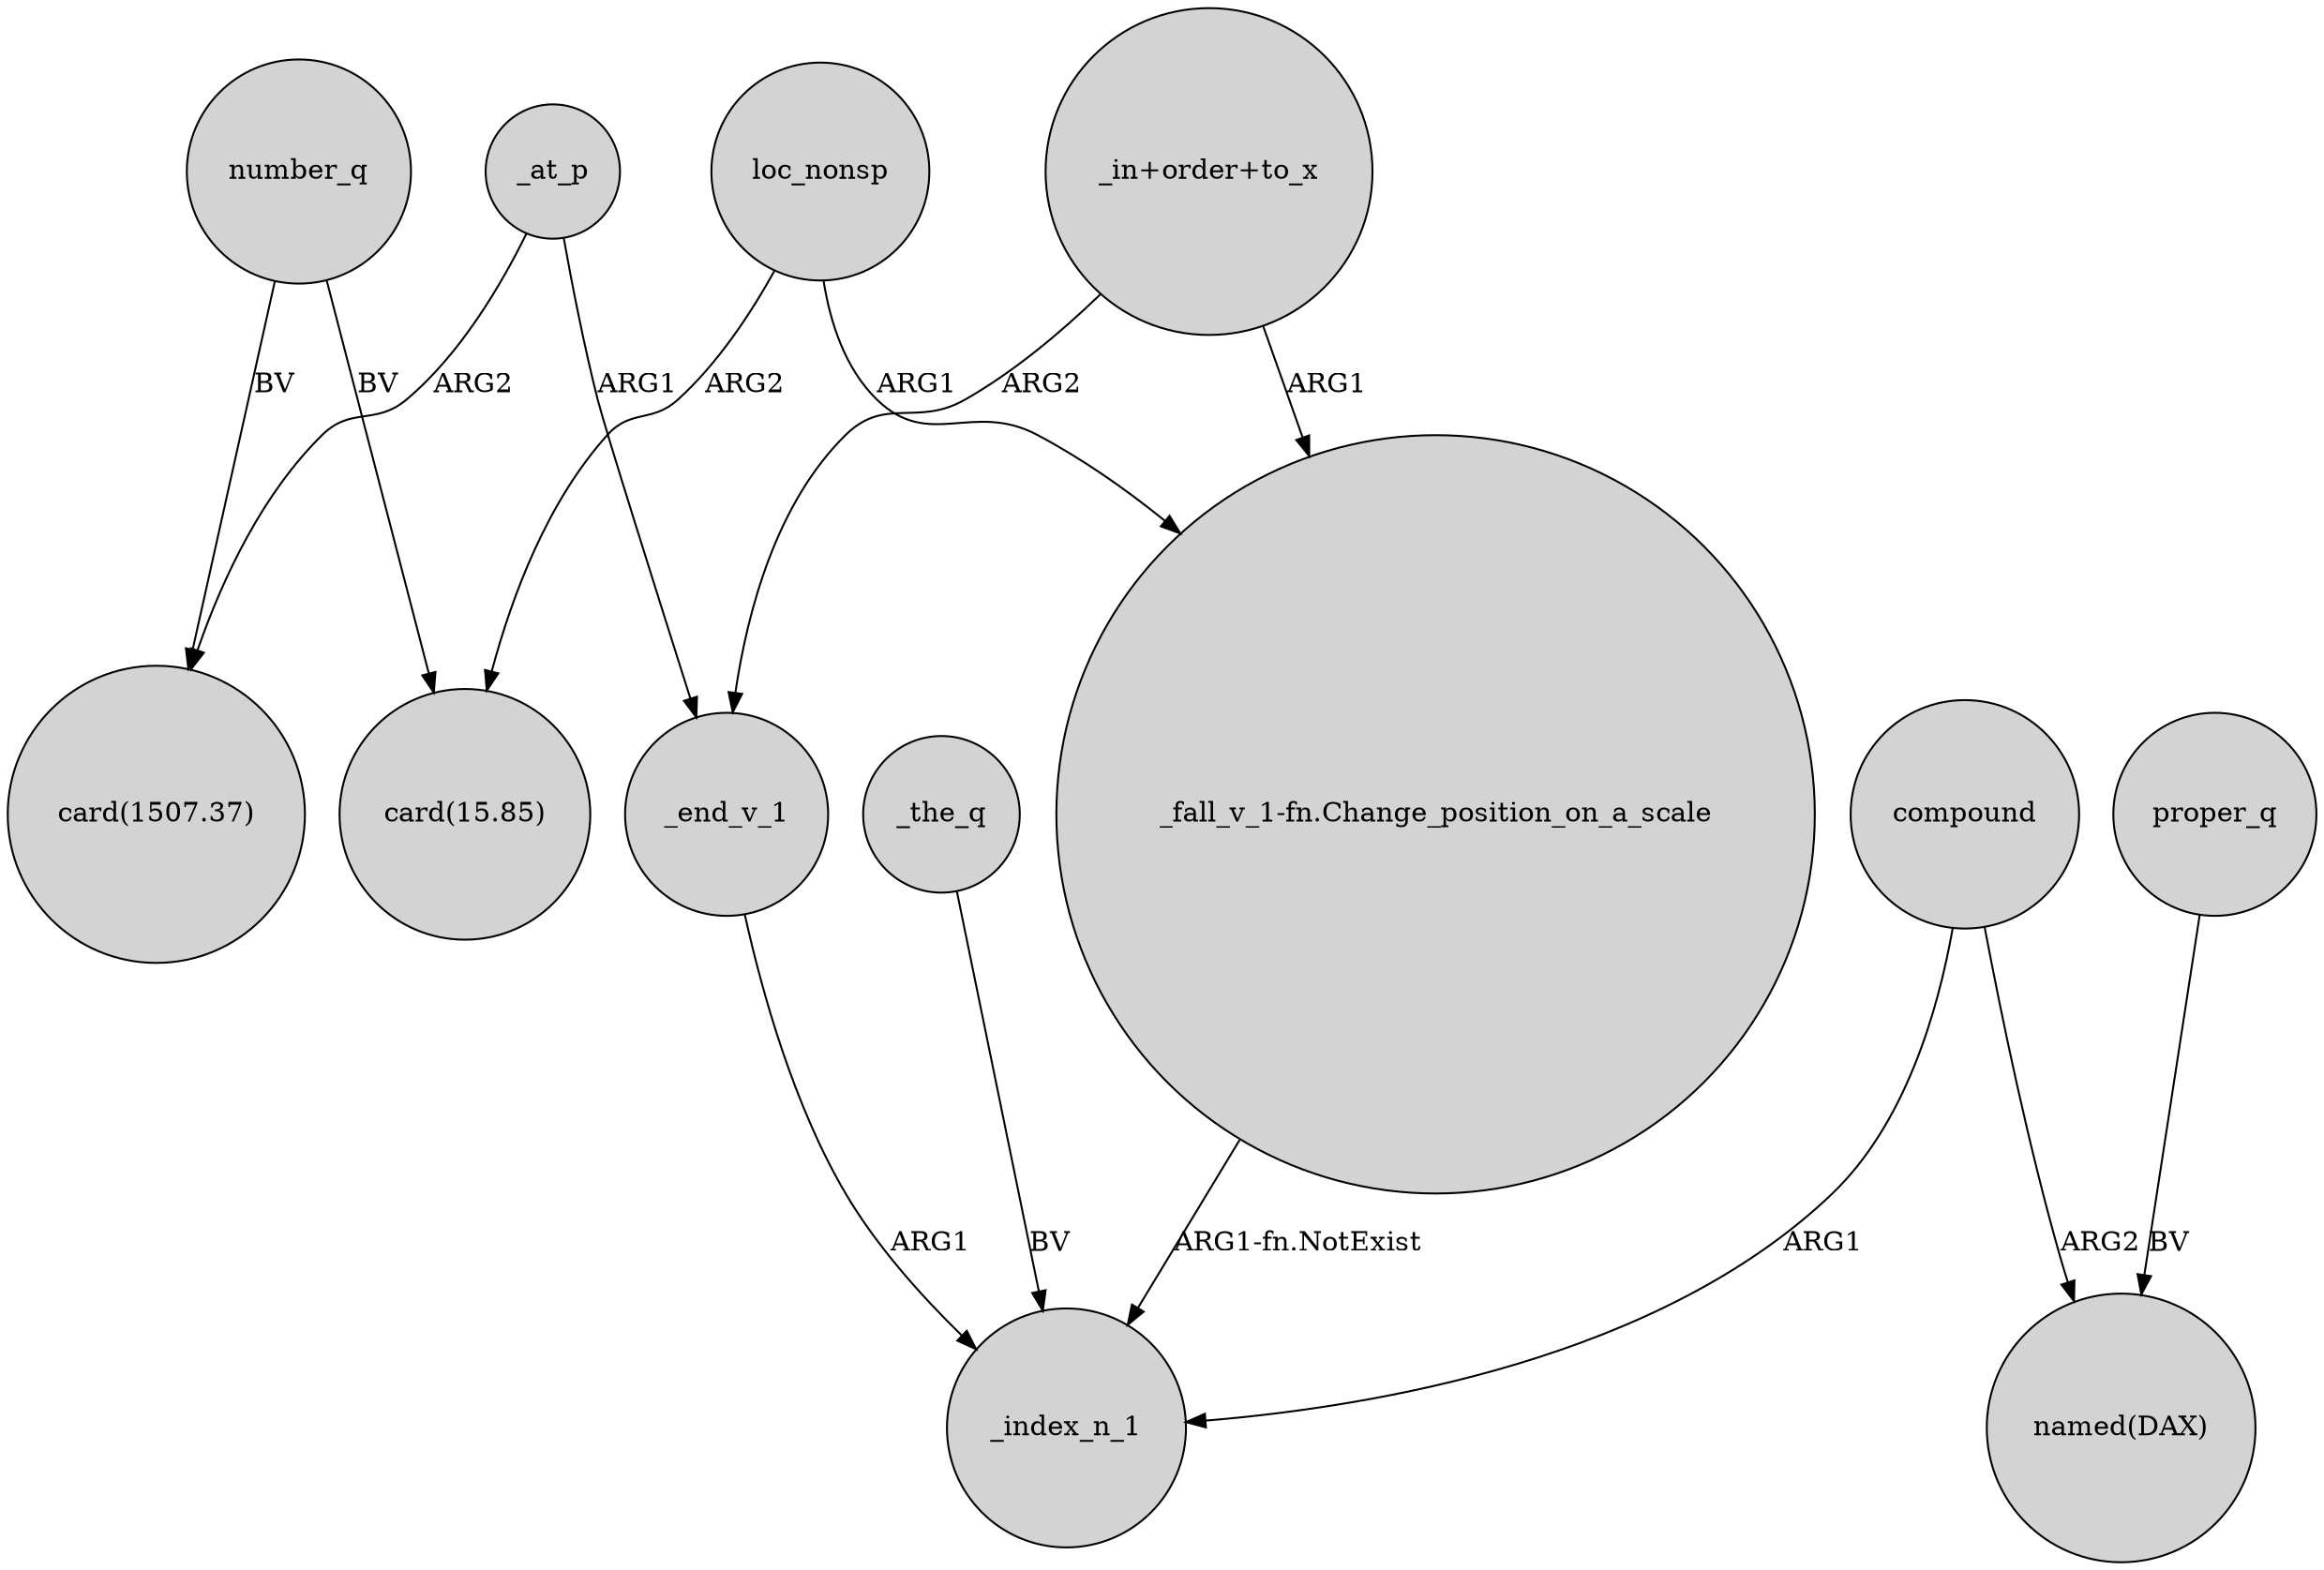 digraph {
	node [shape=circle style=filled]
	_at_p -> "card(1507.37)" [label=ARG2]
	number_q -> "card(1507.37)" [label=BV]
	loc_nonsp -> "_fall_v_1-fn.Change_position_on_a_scale" [label=ARG1]
	proper_q -> "named(DAX)" [label=BV]
	compound -> "named(DAX)" [label=ARG2]
	number_q -> "card(15.85)" [label=BV]
	_end_v_1 -> _index_n_1 [label=ARG1]
	"_in+order+to_x" -> _end_v_1 [label=ARG2]
	"_fall_v_1-fn.Change_position_on_a_scale" -> _index_n_1 [label="ARG1-fn.NotExist"]
	loc_nonsp -> "card(15.85)" [label=ARG2]
	"_in+order+to_x" -> "_fall_v_1-fn.Change_position_on_a_scale" [label=ARG1]
	_at_p -> _end_v_1 [label=ARG1]
	compound -> _index_n_1 [label=ARG1]
	_the_q -> _index_n_1 [label=BV]
}

